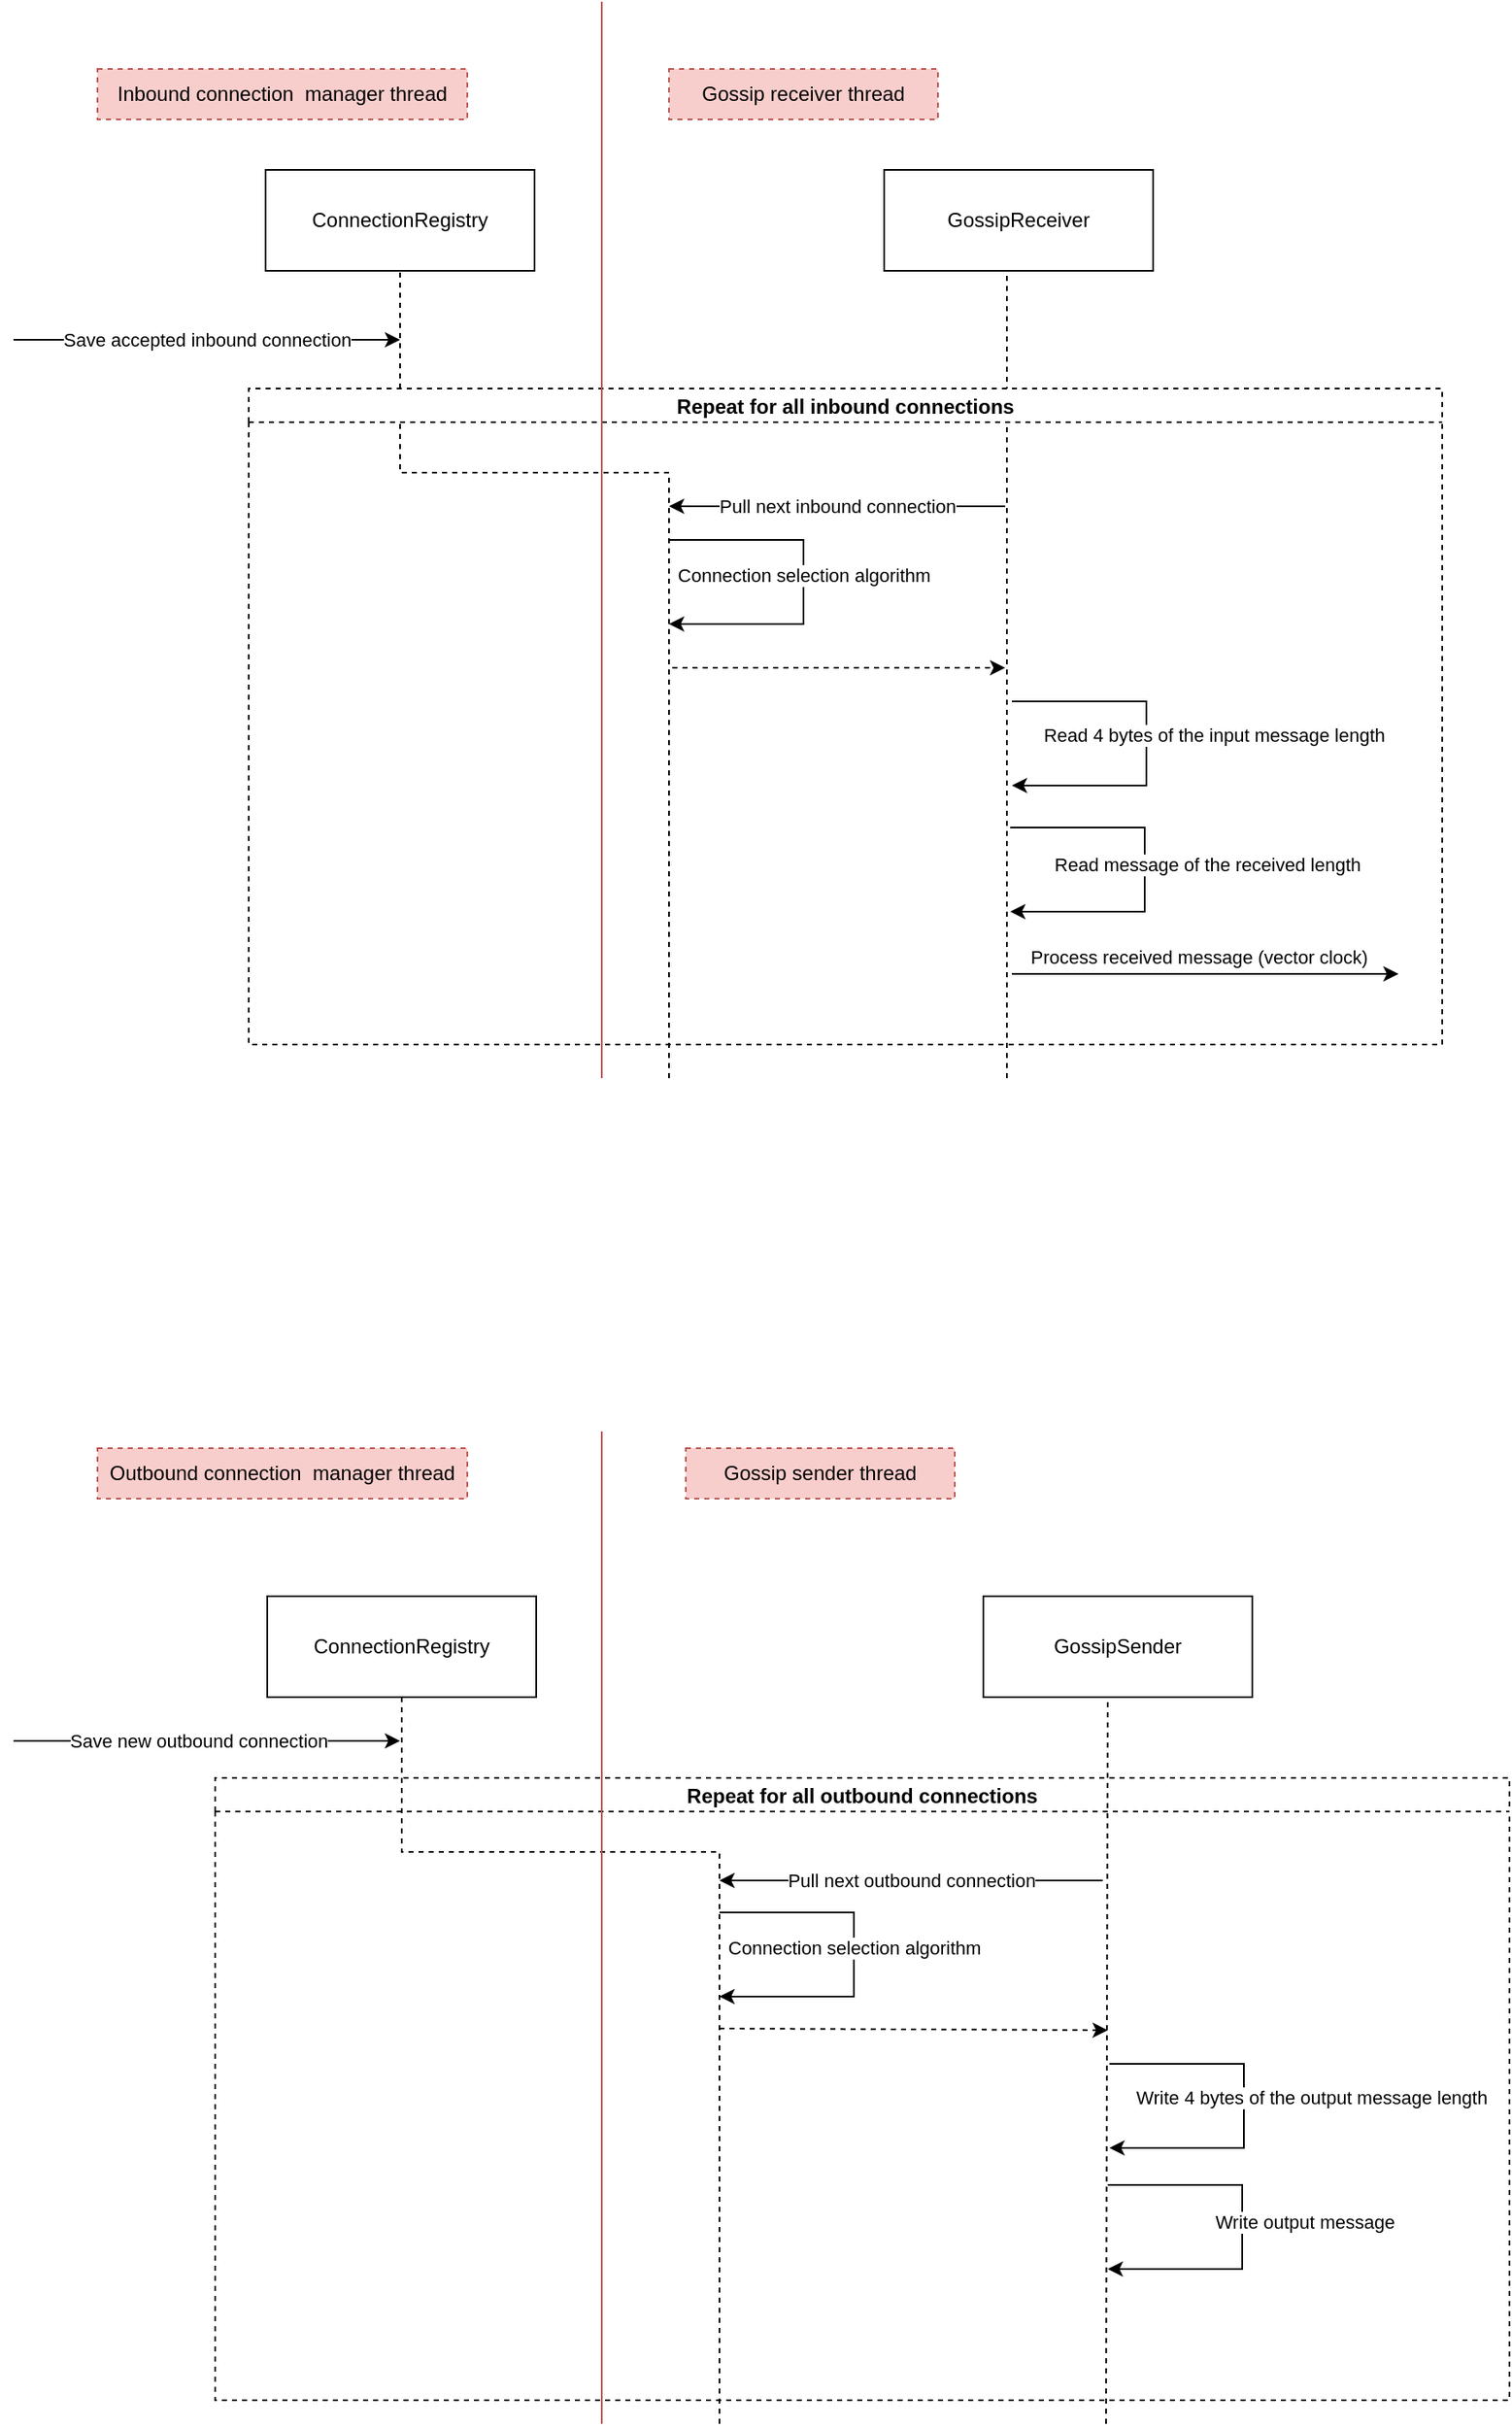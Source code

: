 <mxfile version="17.4.1" type="device"><diagram id="ybLl9iI-S3jgdH6vj_K6" name="Page-1"><mxGraphModel dx="1422" dy="762" grid="1" gridSize="10" guides="1" tooltips="1" connect="1" arrows="1" fold="1" page="1" pageScale="1" pageWidth="1100" pageHeight="850" math="0" shadow="0"><root><mxCell id="0"/><mxCell id="1" parent="0"/><mxCell id="8boevGqbtsoN4rnXImfY-2" value="ConnectionRegistry" style="rounded=0;whiteSpace=wrap;html=1;" parent="1" vertex="1"><mxGeometry x="160" y="100" width="160" height="60" as="geometry"/></mxCell><mxCell id="8boevGqbtsoN4rnXImfY-3" value="" style="endArrow=none;dashed=1;html=1;rounded=0;entryX=0.5;entryY=1;entryDx=0;entryDy=0;" parent="1" target="8boevGqbtsoN4rnXImfY-2" edge="1"><mxGeometry width="50" height="50" relative="1" as="geometry"><mxPoint x="400" y="640" as="sourcePoint"/><mxPoint x="450" y="350" as="targetPoint"/><Array as="points"><mxPoint x="400" y="280"/><mxPoint x="240" y="280"/></Array></mxGeometry></mxCell><mxCell id="8boevGqbtsoN4rnXImfY-4" value="Save accepted inbound connection" style="endArrow=classic;html=1;rounded=0;" parent="1" edge="1"><mxGeometry width="50" height="50" relative="1" as="geometry"><mxPoint x="10" y="201" as="sourcePoint"/><mxPoint x="240" y="201" as="targetPoint"/></mxGeometry></mxCell><mxCell id="8boevGqbtsoN4rnXImfY-5" value="GossipReceiver" style="rounded=0;whiteSpace=wrap;html=1;" parent="1" vertex="1"><mxGeometry x="528" y="100" width="160" height="60" as="geometry"/></mxCell><mxCell id="8boevGqbtsoN4rnXImfY-6" value="" style="endArrow=none;dashed=1;html=1;rounded=0;entryX=0.5;entryY=1;entryDx=0;entryDy=0;" parent="1" edge="1"><mxGeometry width="50" height="50" relative="1" as="geometry"><mxPoint x="601" y="640" as="sourcePoint"/><mxPoint x="601" y="160" as="targetPoint"/><Array as="points"/></mxGeometry></mxCell><mxCell id="8boevGqbtsoN4rnXImfY-9" value="" style="endArrow=classic;html=1;rounded=0;dashed=1;" parent="1" edge="1"><mxGeometry width="50" height="50" relative="1" as="geometry"><mxPoint x="402" y="396" as="sourcePoint"/><mxPoint x="600" y="396" as="targetPoint"/></mxGeometry></mxCell><mxCell id="8boevGqbtsoN4rnXImfY-10" value="Read 4 bytes of the input message length" style="endArrow=classic;html=1;rounded=0;" parent="1" edge="1"><mxGeometry x="-0.048" y="40" width="50" height="50" relative="1" as="geometry"><mxPoint x="604" y="416" as="sourcePoint"/><mxPoint x="604" y="466" as="targetPoint"/><Array as="points"><mxPoint x="684" y="416"/><mxPoint x="684" y="466"/></Array><mxPoint as="offset"/></mxGeometry></mxCell><mxCell id="8boevGqbtsoN4rnXImfY-11" value="Read message of the received length" style="endArrow=classic;html=1;rounded=0;" parent="1" edge="1"><mxGeometry x="-0.029" y="37" width="50" height="50" relative="1" as="geometry"><mxPoint x="603" y="491" as="sourcePoint"/><mxPoint x="603" y="541" as="targetPoint"/><Array as="points"><mxPoint x="683" y="491"/><mxPoint x="683" y="541"/></Array><mxPoint as="offset"/></mxGeometry></mxCell><mxCell id="8boevGqbtsoN4rnXImfY-12" value="" style="endArrow=classic;html=1;rounded=0;" parent="1" edge="1"><mxGeometry width="50" height="50" relative="1" as="geometry"><mxPoint x="604" y="578" as="sourcePoint"/><mxPoint x="834" y="578" as="targetPoint"/></mxGeometry></mxCell><mxCell id="8boevGqbtsoN4rnXImfY-13" value="Process received message (vector clock)" style="edgeLabel;html=1;align=center;verticalAlign=middle;resizable=0;points=[];" parent="8boevGqbtsoN4rnXImfY-12" vertex="1" connectable="0"><mxGeometry x="-0.209" y="-4" relative="1" as="geometry"><mxPoint x="20" y="-14" as="offset"/></mxGeometry></mxCell><mxCell id="8boevGqbtsoN4rnXImfY-14" value="Repeat for all inbound connections" style="swimlane;startSize=20;dashed=1;" parent="1" vertex="1"><mxGeometry x="150" y="230" width="710" height="390" as="geometry"/></mxCell><mxCell id="6hVaye2bWioW94FItzoU-2" value="Connection selection algorithm" style="endArrow=classic;html=1;rounded=0;" edge="1" parent="8boevGqbtsoN4rnXImfY-14"><mxGeometry x="-0.038" width="50" height="50" relative="1" as="geometry"><mxPoint x="250" y="90" as="sourcePoint"/><mxPoint x="250" y="140" as="targetPoint"/><Array as="points"><mxPoint x="330" y="90"/><mxPoint x="330" y="140"/></Array><mxPoint as="offset"/></mxGeometry></mxCell><mxCell id="8boevGqbtsoN4rnXImfY-7" value="Pull next inbound connection" style="endArrow=classic;html=1;rounded=0;" parent="8boevGqbtsoN4rnXImfY-14" edge="1"><mxGeometry width="50" height="50" relative="1" as="geometry"><mxPoint x="450" y="70" as="sourcePoint"/><mxPoint x="250" y="70" as="targetPoint"/></mxGeometry></mxCell><mxCell id="8boevGqbtsoN4rnXImfY-15" value="" style="endArrow=none;html=1;rounded=0;fillColor=#f8cecc;strokeColor=#b85450;" parent="1" edge="1"><mxGeometry width="50" height="50" relative="1" as="geometry"><mxPoint x="360" y="640" as="sourcePoint"/><mxPoint x="360" as="targetPoint"/></mxGeometry></mxCell><mxCell id="8boevGqbtsoN4rnXImfY-16" value="Save new outbound connection" style="endArrow=classic;html=1;rounded=0;" parent="1" edge="1"><mxGeometry x="-0.048" width="50" height="50" relative="1" as="geometry"><mxPoint x="10" y="1034" as="sourcePoint"/><mxPoint x="240" y="1034" as="targetPoint"/><mxPoint as="offset"/></mxGeometry></mxCell><mxCell id="8boevGqbtsoN4rnXImfY-17" value="Repeat for all outbound connections" style="swimlane;startSize=20;dashed=1;" parent="1" vertex="1"><mxGeometry x="130" y="1056" width="770" height="370" as="geometry"/></mxCell><mxCell id="6hVaye2bWioW94FItzoU-1" value="Connection selection algorithm" style="endArrow=classic;html=1;rounded=0;" edge="1" parent="8boevGqbtsoN4rnXImfY-17"><mxGeometry x="-0.038" width="50" height="50" relative="1" as="geometry"><mxPoint x="300" y="80" as="sourcePoint"/><mxPoint x="300" y="130" as="targetPoint"/><Array as="points"><mxPoint x="380" y="80"/><mxPoint x="380" y="130"/></Array><mxPoint as="offset"/></mxGeometry></mxCell><mxCell id="8boevGqbtsoN4rnXImfY-19" value="" style="endArrow=classic;html=1;rounded=0;dashed=1;" parent="8boevGqbtsoN4rnXImfY-17" edge="1"><mxGeometry width="50" height="50" relative="1" as="geometry"><mxPoint x="300" y="149" as="sourcePoint"/><mxPoint x="531" y="150" as="targetPoint"/></mxGeometry></mxCell><mxCell id="8boevGqbtsoN4rnXImfY-18" value="Pull next outbound connection" style="endArrow=classic;html=1;rounded=0;" parent="1" edge="1"><mxGeometry width="50" height="50" relative="1" as="geometry"><mxPoint x="658" y="1117" as="sourcePoint"/><mxPoint x="430" y="1117" as="targetPoint"/></mxGeometry></mxCell><mxCell id="8boevGqbtsoN4rnXImfY-20" value="Write 4 bytes of the output message length" style="endArrow=classic;html=1;rounded=0;" parent="1" edge="1"><mxGeometry x="-0.048" y="40" width="50" height="50" relative="1" as="geometry"><mxPoint x="662" y="1226" as="sourcePoint"/><mxPoint x="662" y="1276" as="targetPoint"/><Array as="points"><mxPoint x="742" y="1226"/><mxPoint x="742" y="1276"/></Array><mxPoint as="offset"/></mxGeometry></mxCell><mxCell id="8boevGqbtsoN4rnXImfY-21" value="Write output message" style="endArrow=classic;html=1;rounded=0;" parent="1" edge="1"><mxGeometry x="-0.029" y="37" width="50" height="50" relative="1" as="geometry"><mxPoint x="661" y="1298" as="sourcePoint"/><mxPoint x="661" y="1348" as="targetPoint"/><Array as="points"><mxPoint x="741" y="1298"/><mxPoint x="741" y="1348"/></Array><mxPoint as="offset"/></mxGeometry></mxCell><mxCell id="8boevGqbtsoN4rnXImfY-23" value="Inbound connection&amp;nbsp; manager thread" style="text;html=1;strokeColor=#b85450;fillColor=#f8cecc;align=center;verticalAlign=middle;whiteSpace=wrap;rounded=0;dashed=1;" parent="1" vertex="1"><mxGeometry x="60" y="40" width="220" height="30" as="geometry"/></mxCell><mxCell id="8boevGqbtsoN4rnXImfY-24" value="Gossip receiver thread" style="text;html=1;strokeColor=#b85450;fillColor=#f8cecc;align=center;verticalAlign=middle;whiteSpace=wrap;rounded=0;dashed=1;" parent="1" vertex="1"><mxGeometry x="400" y="40" width="160" height="30" as="geometry"/></mxCell><mxCell id="8boevGqbtsoN4rnXImfY-25" value="" style="endArrow=none;dashed=1;html=1;rounded=0;entryX=0.5;entryY=1;entryDx=0;entryDy=0;" parent="1" edge="1" target="8boevGqbtsoN4rnXImfY-28"><mxGeometry width="50" height="50" relative="1" as="geometry"><mxPoint x="430" y="1440" as="sourcePoint"/><mxPoint x="236" y="1008" as="targetPoint"/><Array as="points"><mxPoint x="430" y="1100"/><mxPoint x="241" y="1100"/></Array></mxGeometry></mxCell><mxCell id="8boevGqbtsoN4rnXImfY-26" value="" style="endArrow=none;dashed=1;html=1;rounded=0;" parent="1" edge="1"><mxGeometry width="50" height="50" relative="1" as="geometry"><mxPoint x="660" y="1440" as="sourcePoint"/><mxPoint x="661" y="1005" as="targetPoint"/><Array as="points"/></mxGeometry></mxCell><mxCell id="8boevGqbtsoN4rnXImfY-27" value="" style="endArrow=none;html=1;rounded=0;fillColor=#f8cecc;strokeColor=#b85450;" parent="1" edge="1"><mxGeometry width="50" height="50" relative="1" as="geometry"><mxPoint x="360" y="1440" as="sourcePoint"/><mxPoint x="360" y="850" as="targetPoint"/></mxGeometry></mxCell><mxCell id="8boevGqbtsoN4rnXImfY-28" value="ConnectionRegistry" style="rounded=0;whiteSpace=wrap;html=1;" parent="1" vertex="1"><mxGeometry x="161" y="948" width="160" height="60" as="geometry"/></mxCell><mxCell id="8boevGqbtsoN4rnXImfY-29" value="GossipSender" style="rounded=0;whiteSpace=wrap;html=1;" parent="1" vertex="1"><mxGeometry x="587" y="948" width="160" height="60" as="geometry"/></mxCell><mxCell id="8boevGqbtsoN4rnXImfY-30" value="Outbound connection&amp;nbsp; manager thread" style="text;html=1;strokeColor=#b85450;fillColor=#f8cecc;align=center;verticalAlign=middle;whiteSpace=wrap;rounded=0;dashed=1;" parent="1" vertex="1"><mxGeometry x="60" y="860" width="220" height="30" as="geometry"/></mxCell><mxCell id="8boevGqbtsoN4rnXImfY-31" value="Gossip sender thread" style="text;html=1;strokeColor=#b85450;fillColor=#f8cecc;align=center;verticalAlign=middle;whiteSpace=wrap;rounded=0;dashed=1;" parent="1" vertex="1"><mxGeometry x="410" y="860" width="160" height="30" as="geometry"/></mxCell></root></mxGraphModel></diagram></mxfile>